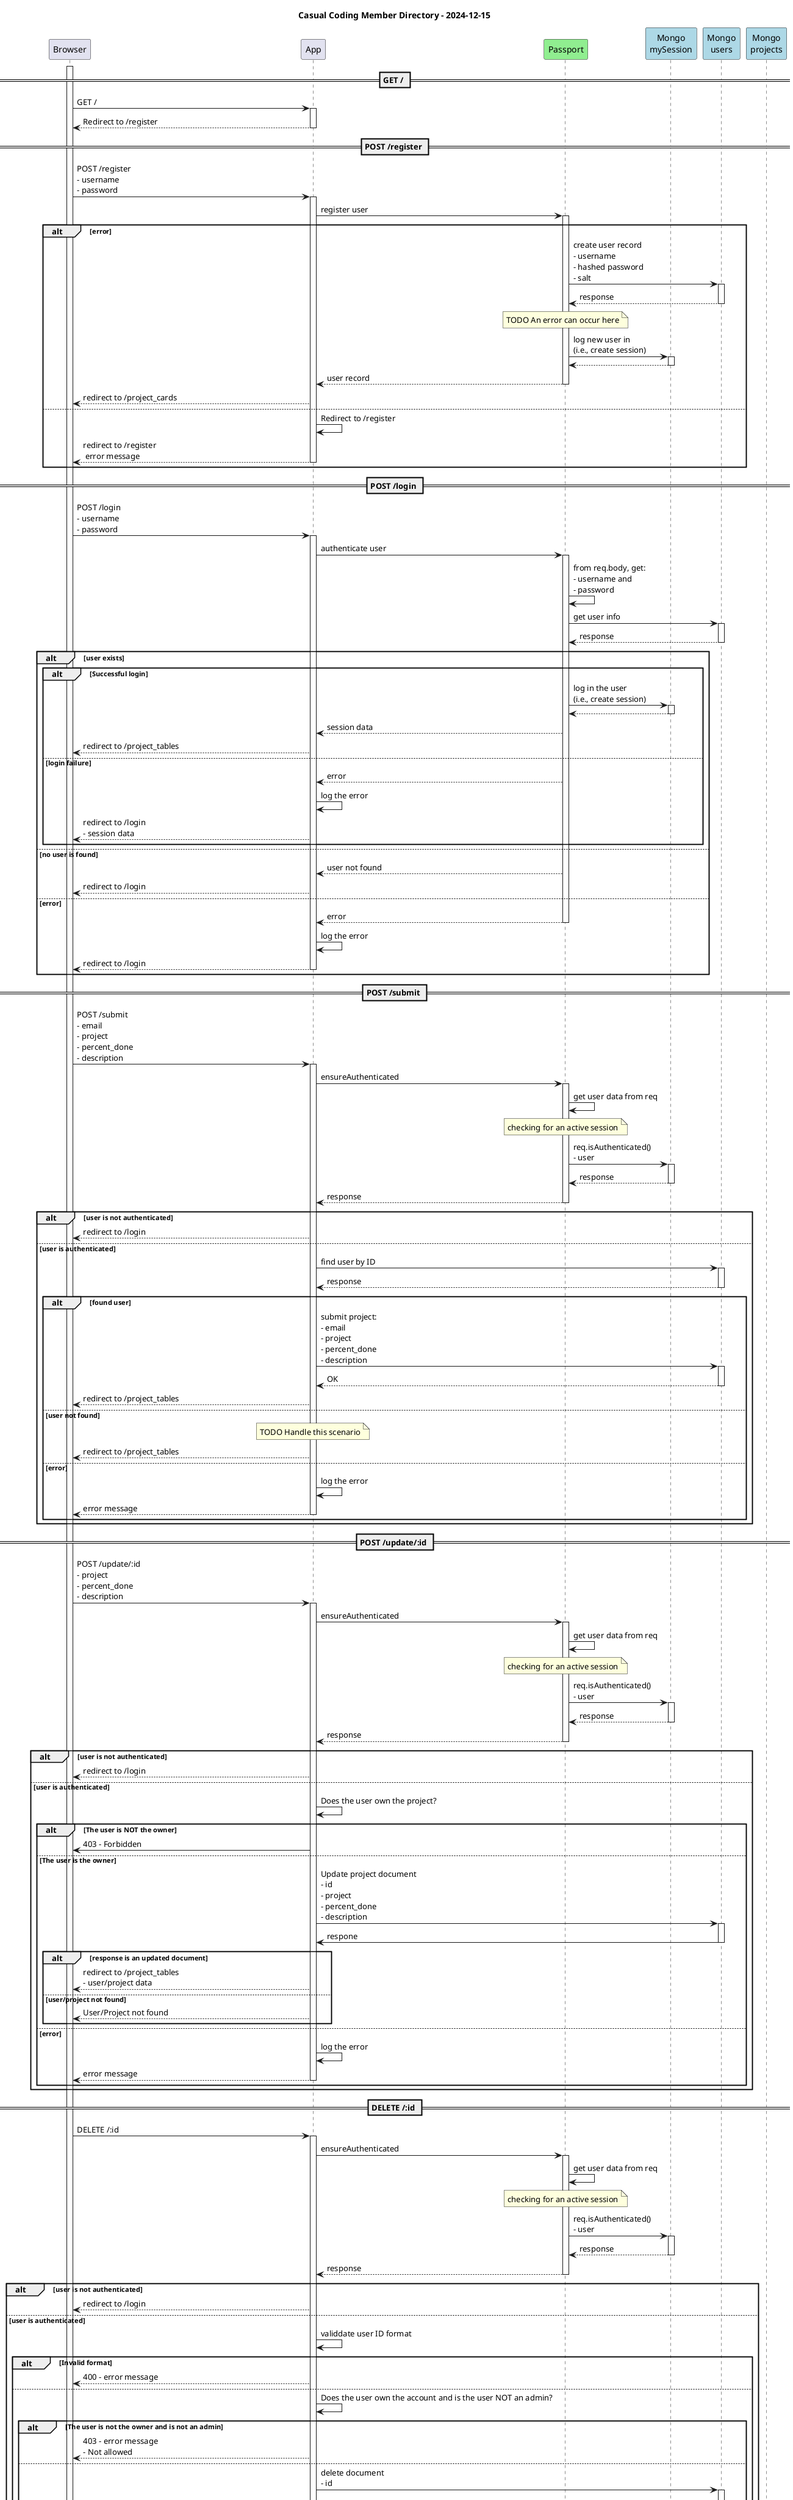 @startuml
title Casual Coding Member Directory - 2024-12-15

participant Browser
participant App
participant Passport #lightgreen
participant "Mongo\nmySession" as MySession #lightblue
participant "Mongo\nusers" as Users #lightblue
participant "Mongo\nprojects" as Projects #lightblue

activate Browser

== GET / ==
Browser -> App : GET /
activate App
App --> Browser : Redirect to /register
deactivate App


== POST /register ==
Browser -> App : POST /register\n- username\n- password
activate App
App -> Passport: register user
activate Passport
alt error
  Passport -> Users: create user record\n- username\n- hashed password\n- salt
  activate Users
  Users --> Passport: response
  note over Passport: TODO An error can occur here
  deactivate Users
  Passport -> MySession: log new user in\n(i.e., create session)
  activate MySession
  MySession --> Passport
  deactivate MySession
  Passport --> App: user record
  deactivate Passport
  App --> Browser: redirect to /project_cards
else
  App -> App: Redirect to /register
  App --> Browser: redirect to /register\n error message
  deactivate App
end


== POST /login ==
Browser -> App: POST /login\n- username\n- password
activate App
App -> Passport: authenticate user
activate Passport
Passport -> Passport: from req.body, get:\n- username and\n- password
'  passport.authenticate("local", function (err, user, info) {
Passport -> Users: get user info
activate Users
Users --> Passport: response
deactivate Users
alt user exists
  alt Successful login
    Passport -> MySession: log in the user\n(i.e., create session)
    activate MySession
    MySession --> Passport
    deactivate MySession
    Passport --> App: session data
    App --> Browser: redirect to /project_tables
  else login failure
    Passport --> App: error
    App -> App: log the error
    App --> Browser: redirect to /login\n- session data
  end
else no user is found
  Passport --> App: user not found
  App --> Browser: redirect to /login
else error
  Passport --> App: error
  deactivate Passport
  App -> App: log the error
  App --> Browser: redirect to /login
  deactivate App
end


== POST /submit == 
Browser -> App: POST /submit\n- email\n- project\n- percent_done\n- description
activate App
'MIDDLEWARE
App -> Passport: ensureAuthenticated
activate Passport
Passport -> Passport: get user data from req
note over Passport: checking for an active session
Passport -> MySession: req.isAuthenticated()\n- user
activate MySession
MySession --> Passport: response
deactivate MySession
Passport --> App: response
deactivate Passport
alt user is not authenticated
  App --> Browser: redirect to /login
else user is authenticated
  App -> Users: find user by ID
  activate Users
  Users --> App: response
  deactivate Users
  alt found user
    App -> Users: submit project:\n- email\n- project\n- percent_done\n- description
    activate Users
    Users --> App: OK
    deactivate Users
    App --> Browser: redirect to /project_tables
  else user not found
    note over App: TODO Handle this scenario
    App --> Browser: redirect to /project_tables
  else error
    App -> App: log the error
    App --> Browser: error message
    deactivate App
  end
end

== POST /update/:id ==
Browser -> App: POST /update/:id\n- project\n- percent_done\n- description
activate App
'MIDDLEWARE
App -> Passport: ensureAuthenticated
activate Passport
Passport -> Passport: get user data from req
note over Passport: checking for an active session
Passport -> MySession: req.isAuthenticated()\n- user
activate MySession
MySession --> Passport: response
deactivate MySession
Passport --> App: response
deactivate Passport
alt user is not authenticated
  App --> Browser: redirect to /login
else user is authenticated
  App -> App: Does the user own the project?
  alt The user is NOT the owner
    App -> Browser: 403 - Forbidden
  else The user is the owner
    App -> Users: Update project document\n- id\n- project\n- percent_done\n- description
    activate Users
    Users -> App: respone
    deactivate Users
    alt response is an updated document
      App --> Browser: redirect to /project_tables\n- user/project data
    else user/project not found
      App --> Browser: User/Project not found
    end
  else error
    App -> App: log the error
    App --> Browser: error message
    deactivate App
  end
end


== DELETE /:id ==
Browser -> App: DELETE /:id
activate App
'MIDDLEWARE
App -> Passport: ensureAuthenticated
activate Passport
Passport -> Passport: get user data from req
note over Passport: checking for an active session
Passport -> MySession: req.isAuthenticated()\n- user
activate MySession
MySession --> Passport: response
deactivate MySession
Passport --> App: response
deactivate Passport
alt user is not authenticated
  App --> Browser: redirect to /login
else user is authenticated
'  const userId = req.params.id;
  App -> App: validdate user ID format
  alt Invalid format
    App --> Browser: 400 - error message
  else
    ' Check authorization
    App-> App: Does the user own the account and is the user NOT an admin? 
    alt The user is not the owner and is not an admin
      App --> Browser: 403 - error message\n- Not allowed
    else
      ' Perform the delete operation
      '  User.findByIdAndDelete(userId)
      App -> Users: delete document\n- id
      activate Users
      Users --> App: response
      deactivate Users
      '    .then(deletedUser => {
      alt user not found
        App -> Browser: 404 - error: user not found
      else
        App -> App: Who is the user?
        alt user is the account owner
          ' The currently logged-in user is deleting their own account, log them out
          App -> Passport: Log the user out.\nreq.logout()
          activate Passport
          Passport -> MySession: delete the session
          activate MySession
          MySession -> Passport: response
          deactivate MySession
          Passport -> App: response
          deactivate Passport
          alt logout error
            App -> App: Log the logout error
            App -> Browser: 500 - error: Error logging out after account deletion
          else user is logged out
            App -> Passport: destroy the session\n req.session.destroy()
            activate Passport
            Passport -> App: respone
            deactivate Passport
            alt error deleting the session
              App -> App: Log the error - Error destroying session.
              App-> Browser: 500 - error - Error destroying session after account deletion.
            else the session was successfully deleted
              App -> App: Clear the session cookie
              App-> Browser: "Account deleted successfully and session terminated."
            end
          end
        else user is an admin
          App --> Browser: user deleted successfully
        end
      else error
        App -> App: log error deleting user
        App --> Browser: error message - Internal Server Error
        deactivate App
      end
    end
  end
end

deactivate Browser
@enduml